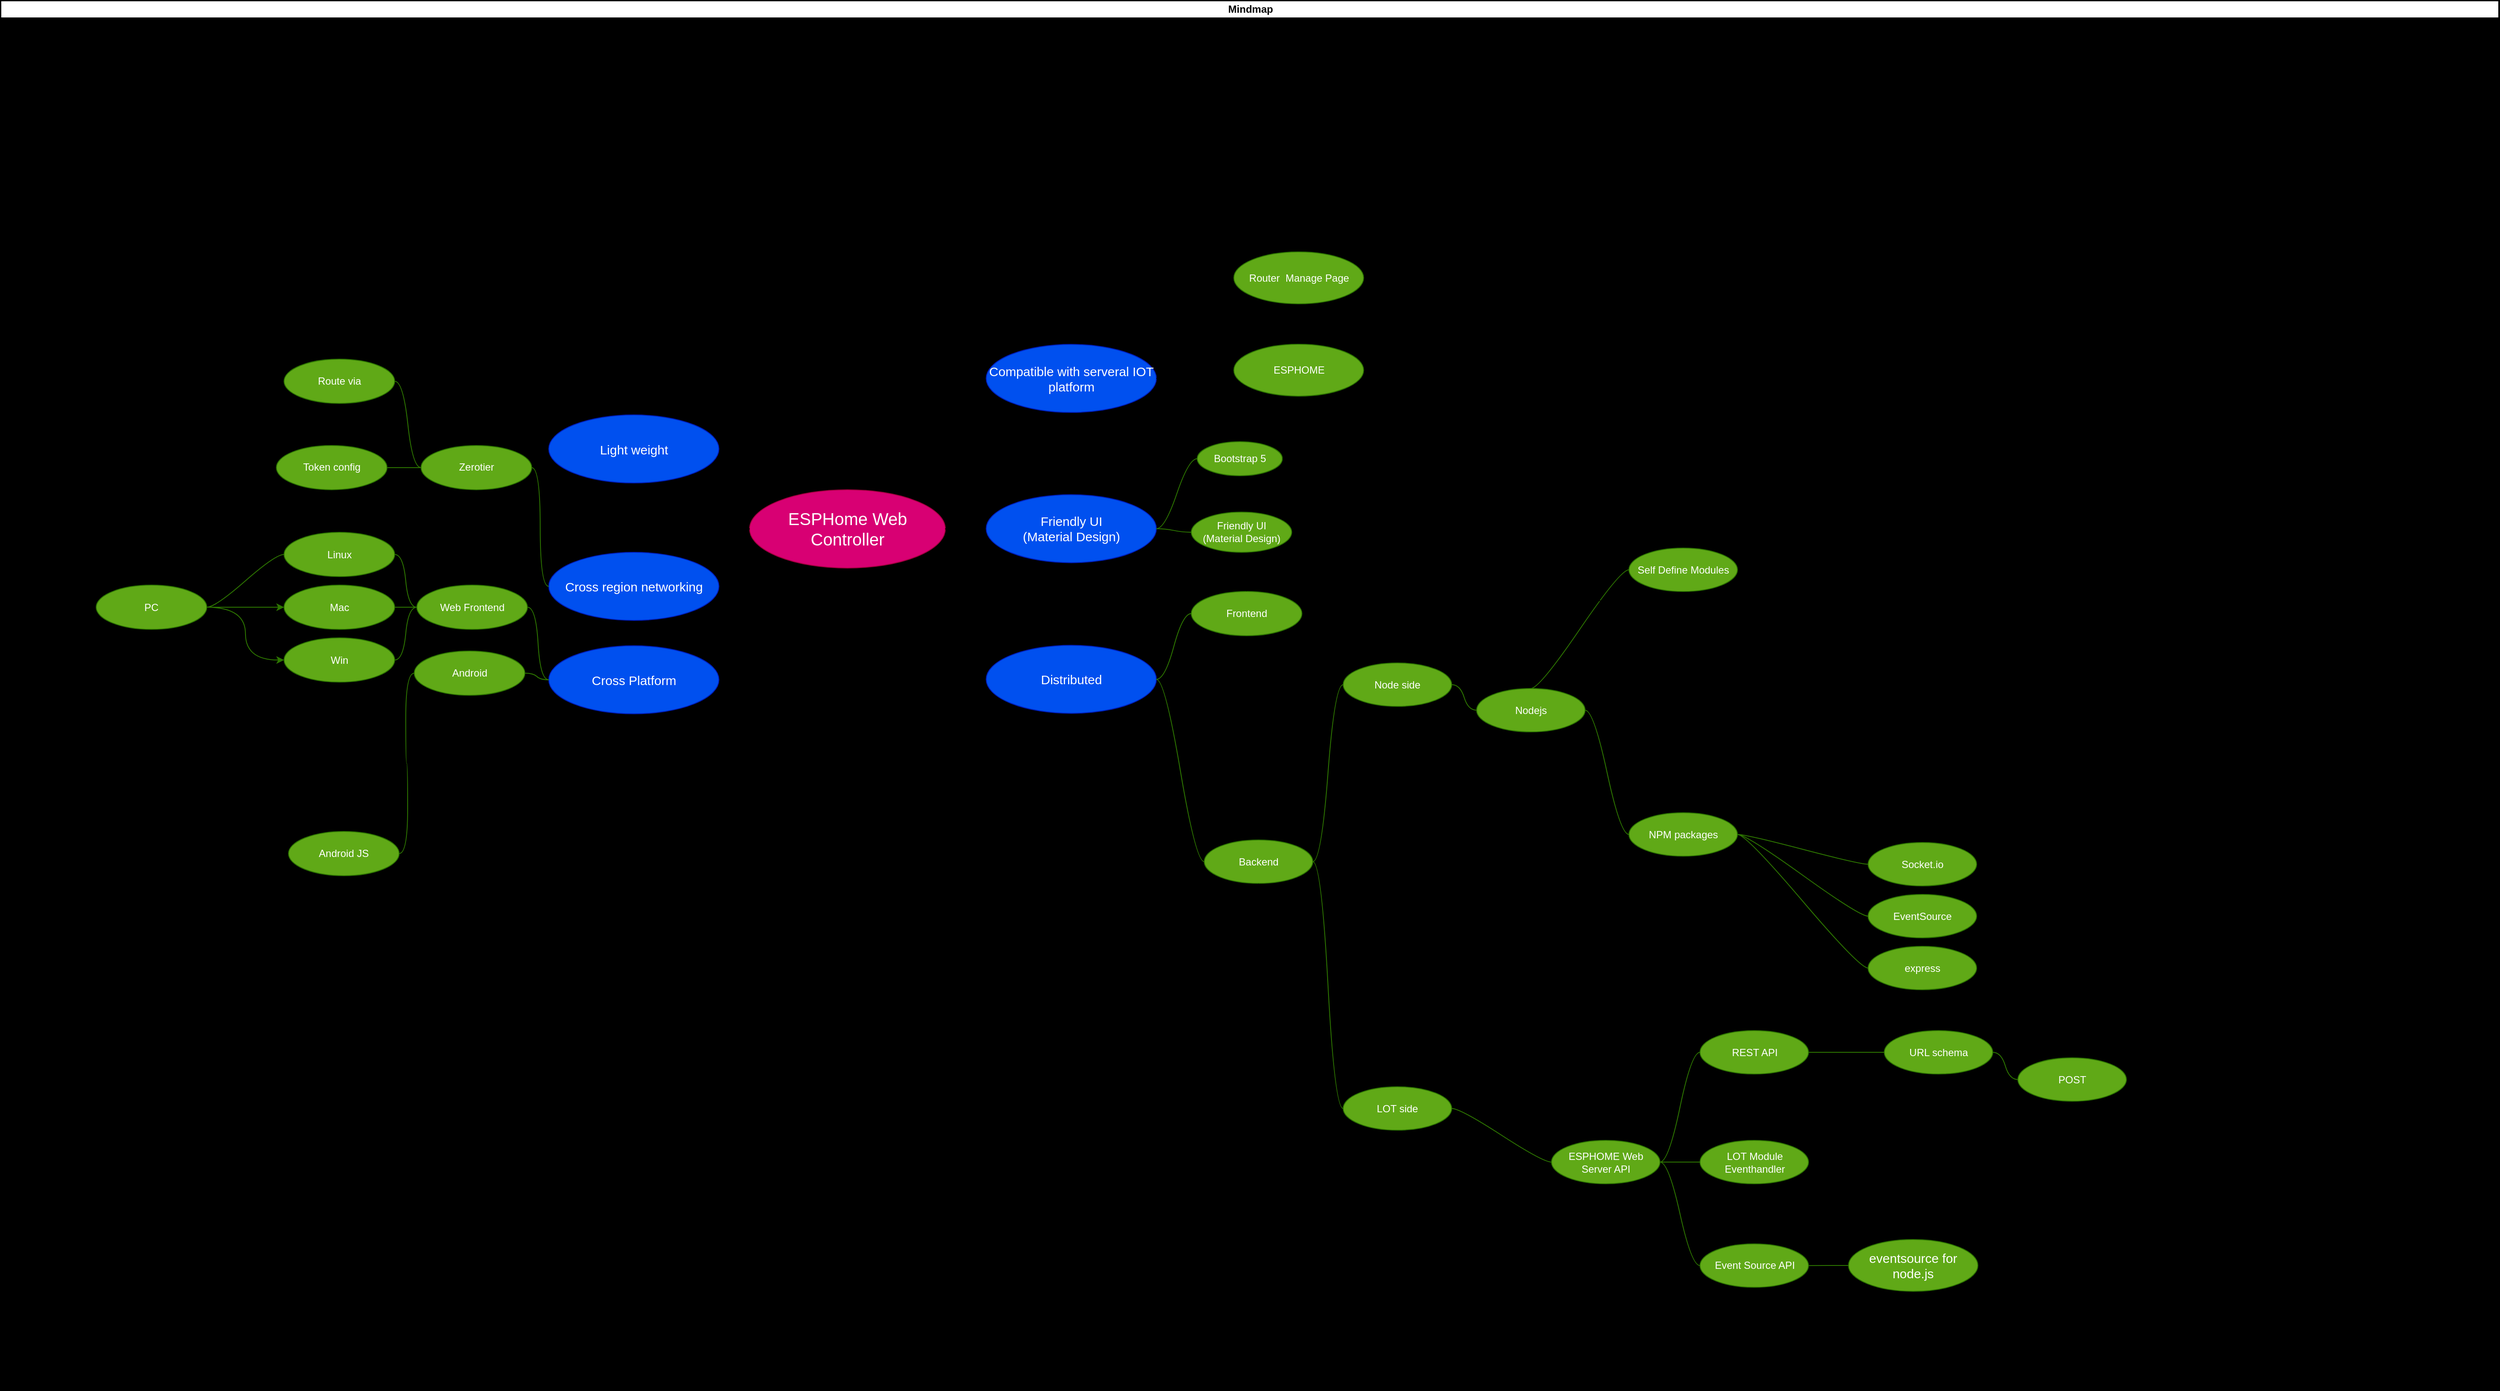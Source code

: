 <mxfile>
    <diagram id="C5RBs43oDa-KdzZeNtuy" name="Page-1">
        <mxGraphModel dx="5242" dy="3881" grid="0" gridSize="10" guides="1" tooltips="1" connect="1" arrows="1" fold="1" page="1" pageScale="1" pageWidth="3300" pageHeight="2339" background="#000000" math="1" shadow="0">
            <root>
                <mxCell id="WIyWlLk6GJQsqaUBKTNV-0"/>
                <mxCell id="WIyWlLk6GJQsqaUBKTNV-1" parent="WIyWlLk6GJQsqaUBKTNV-0"/>
                <mxCell id="132" value="Mindmap" style="swimlane;startSize=20;horizontal=1;containerType=tree;shadow=0;labelBackgroundColor=#;html=1;swimlaneFillColor=none;" parent="WIyWlLk6GJQsqaUBKTNV-1" vertex="1">
                    <mxGeometry x="-3064" y="-1894" width="2935" height="1632" as="geometry"/>
                </mxCell>
                <mxCell id="137" value="&lt;font style=&quot;font-size: 20px&quot;&gt;ESPHome Web Controller&lt;/font&gt;" style="ellipse;whiteSpace=wrap;html=1;align=center;treeFolding=1;treeMoving=1;newEdgeStyle={&quot;edgeStyle&quot;:&quot;entityRelationEdgeStyle&quot;,&quot;startArrow&quot;:&quot;none&quot;,&quot;endArrow&quot;:&quot;none&quot;,&quot;segment&quot;:10,&quot;curved&quot;:1};shadow=0;labelBackgroundColor=#;fillColor=#d80073;fontColor=#ffffff;strokeColor=#A50040;gradientColor=none;sketch=0;perimeterSpacing=0;aspect=fixed;fontSize=11;" parent="132" vertex="1">
                    <mxGeometry x="879.75" y="574.45" width="230" height="92" as="geometry"/>
                </mxCell>
                <mxCell id="142" value="" style="edgeStyle=entityRelationEdgeStyle;html=1;startArrow=none;endArrow=none;segment=10;curved=1;" parent="132" source="137" target="143" edge="1">
                    <mxGeometry relative="1" as="geometry"/>
                </mxCell>
                <mxCell id="143" value="Light weight" style="ellipse;whiteSpace=wrap;html=1;align=center;treeFolding=1;treeMoving=1;newEdgeStyle={&quot;edgeStyle&quot;:&quot;entityRelationEdgeStyle&quot;,&quot;startArrow&quot;:&quot;none&quot;,&quot;endArrow&quot;:&quot;none&quot;,&quot;segment&quot;:10,&quot;curved&quot;:1};shadow=0;labelBackgroundColor=#;fillColor=#0050ef;fontColor=#ffffff;strokeColor=#001DBC;flipH=1;flipV=1;aspect=fixed;fontSize=15;" parent="132" vertex="1">
                    <mxGeometry x="643.75" y="486.55" width="200" height="80" as="geometry"/>
                </mxCell>
                <mxCell id="144" value="" style="edgeStyle=entityRelationEdgeStyle;html=1;startArrow=none;endArrow=none;segment=10;curved=1;" parent="132" source="137" target="145" edge="1">
                    <mxGeometry relative="1" as="geometry"/>
                </mxCell>
                <mxCell id="145" value="Distributed" style="ellipse;whiteSpace=wrap;html=1;align=center;treeFolding=1;treeMoving=1;newEdgeStyle={&quot;edgeStyle&quot;:&quot;entityRelationEdgeStyle&quot;,&quot;startArrow&quot;:&quot;none&quot;,&quot;endArrow&quot;:&quot;none&quot;,&quot;segment&quot;:10,&quot;curved&quot;:1};shadow=0;labelBackgroundColor=#;fillColor=#0050ef;fontColor=#ffffff;strokeColor=#001DBC;flipH=1;flipV=1;aspect=fixed;fontSize=15;" parent="132" vertex="1">
                    <mxGeometry x="1157.75" y="757.22" width="200" height="80" as="geometry"/>
                </mxCell>
                <mxCell id="146" value="" style="edgeStyle=entityRelationEdgeStyle;html=1;startArrow=none;endArrow=none;segment=10;curved=1;" parent="132" source="137" target="147" edge="1">
                    <mxGeometry relative="1" as="geometry"/>
                </mxCell>
                <mxCell id="147" value="Cross region networking" style="ellipse;whiteSpace=wrap;html=1;align=center;treeFolding=1;treeMoving=1;newEdgeStyle={&quot;edgeStyle&quot;:&quot;entityRelationEdgeStyle&quot;,&quot;startArrow&quot;:&quot;none&quot;,&quot;endArrow&quot;:&quot;none&quot;,&quot;segment&quot;:10,&quot;curved&quot;:1};shadow=0;labelBackgroundColor=#;fillColor=#0050ef;fontColor=#ffffff;strokeColor=#001DBC;flipH=1;flipV=1;aspect=fixed;fontSize=15;" parent="132" vertex="1">
                    <mxGeometry x="643.75" y="648" width="200" height="80" as="geometry"/>
                </mxCell>
                <mxCell id="148" value="" style="edgeStyle=entityRelationEdgeStyle;html=1;startArrow=none;endArrow=none;segment=10;curved=1;" parent="132" source="137" target="149" edge="1">
                    <mxGeometry relative="1" as="geometry"/>
                </mxCell>
                <mxCell id="149" value="Compatible with serveral IOT platform" style="ellipse;whiteSpace=wrap;html=1;align=center;treeFolding=1;treeMoving=1;newEdgeStyle={&quot;edgeStyle&quot;:&quot;entityRelationEdgeStyle&quot;,&quot;startArrow&quot;:&quot;none&quot;,&quot;endArrow&quot;:&quot;none&quot;,&quot;segment&quot;:10,&quot;curved&quot;:1};shadow=0;labelBackgroundColor=#;flipV=1;flipH=1;aspect=fixed;fillColor=#0050ef;strokeColor=#001DBC;fontColor=#ffffff;fontSize=15;" parent="132" vertex="1">
                    <mxGeometry x="1157.75" y="403.67" width="200" height="80" as="geometry"/>
                </mxCell>
                <mxCell id="150" value="" style="edgeStyle=entityRelationEdgeStyle;html=1;startArrow=none;endArrow=none;segment=10;curved=1;" parent="132" source="137" target="151" edge="1">
                    <mxGeometry relative="1" as="geometry"/>
                </mxCell>
                <mxCell id="151" value="Friendly UI&lt;br style=&quot;font-size: 15px;&quot;&gt;(Material Design)" style="ellipse;whiteSpace=wrap;html=1;align=center;treeFolding=1;treeMoving=1;newEdgeStyle={&quot;edgeStyle&quot;:&quot;entityRelationEdgeStyle&quot;,&quot;startArrow&quot;:&quot;none&quot;,&quot;endArrow&quot;:&quot;none&quot;,&quot;segment&quot;:10,&quot;curved&quot;:1};shadow=0;labelBackgroundColor=#;flipV=1;flipH=1;aspect=fixed;fillColor=#0050ef;strokeColor=#001DBC;fontColor=#ffffff;fontSize=15;" parent="132" vertex="1">
                    <mxGeometry x="1157.75" y="580.22" width="200" height="80" as="geometry"/>
                </mxCell>
                <mxCell id="171" value="" style="edgeStyle=entityRelationEdgeStyle;html=1;startArrow=none;endArrow=none;segment=10;curved=1;fontSize=11;fillColor=#60a917;strokeColor=#2D7600;fontColor=default;shadow=0;labelBackgroundColor=default;" parent="132" source="151" target="172" edge="1">
                    <mxGeometry relative="1" as="geometry">
                        <mxPoint x="302.75" y="-342.95" as="sourcePoint"/>
                    </mxGeometry>
                </mxCell>
                <mxCell id="172" value="Bootstrap 5" style="ellipse;whiteSpace=wrap;html=1;align=center;treeFolding=1;treeMoving=1;newEdgeStyle={&quot;edgeStyle&quot;:&quot;entityRelationEdgeStyle&quot;,&quot;startArrow&quot;:&quot;none&quot;,&quot;endArrow&quot;:&quot;none&quot;,&quot;segment&quot;:10,&quot;curved&quot;:1};shadow=0;labelBackgroundColor=#;flipV=0;flipH=1;aspect=fixed;fillColor=#60a917;strokeColor=#2D7600;fontColor=#ffffff;" parent="132" vertex="1">
                    <mxGeometry x="1405.75" y="518" width="100" height="40" as="geometry"/>
                </mxCell>
                <mxCell id="173" value="" style="edgeStyle=entityRelationEdgeStyle;html=1;startArrow=none;endArrow=none;segment=10;curved=1;fillColor=#60a917;strokeColor=#2D7600;" parent="132" source="151" target="174" edge="1">
                    <mxGeometry relative="1" as="geometry">
                        <mxPoint x="302.75" y="-342.95" as="sourcePoint"/>
                    </mxGeometry>
                </mxCell>
                <mxCell id="174" value="Friendly UI&lt;br&gt;(Material Design)" style="ellipse;whiteSpace=wrap;html=1;align=center;treeFolding=1;treeMoving=1;newEdgeStyle={&quot;edgeStyle&quot;:&quot;entityRelationEdgeStyle&quot;,&quot;startArrow&quot;:&quot;none&quot;,&quot;endArrow&quot;:&quot;none&quot;,&quot;segment&quot;:10,&quot;curved&quot;:1};shadow=0;labelBackgroundColor=#;flipV=0;flipH=1;aspect=fixed;fillColor=#60a917;strokeColor=#2D7600;fontColor=#ffffff;" parent="132" vertex="1">
                    <mxGeometry x="1398.75" y="600.8" width="118" height="47.2" as="geometry"/>
                </mxCell>
                <mxCell id="209" value="" style="edgeStyle=entityRelationEdgeStyle;html=1;startArrow=none;endArrow=none;segment=10;curved=1;" parent="132" source="137" target="210" edge="1">
                    <mxGeometry relative="1" as="geometry">
                        <mxPoint x="-500.25" y="-403.95" as="sourcePoint"/>
                    </mxGeometry>
                </mxCell>
                <mxCell id="210" value="Cross Platform" style="ellipse;whiteSpace=wrap;html=1;align=center;treeFolding=1;treeMoving=1;newEdgeStyle={&quot;edgeStyle&quot;:&quot;entityRelationEdgeStyle&quot;,&quot;startArrow&quot;:&quot;none&quot;,&quot;endArrow&quot;:&quot;none&quot;,&quot;segment&quot;:10,&quot;curved&quot;:1};shadow=0;labelBackgroundColor=#;fillColor=#0050ef;fontColor=#ffffff;strokeColor=#001DBC;flipH=1;flipV=1;aspect=fixed;fontSize=15;" parent="132" vertex="1">
                    <mxGeometry x="643.75" y="757.8" width="200" height="80" as="geometry"/>
                </mxCell>
                <mxCell id="219" value="" style="edgeStyle=entityRelationEdgeStyle;html=1;startArrow=none;endArrow=none;segment=10;curved=1;fillColor=#60a917;strokeColor=#2D7600;" parent="132" source="210" target="220" edge="1">
                    <mxGeometry relative="1" as="geometry">
                        <mxPoint x="-500.25" y="-403.95" as="sourcePoint"/>
                    </mxGeometry>
                </mxCell>
                <mxCell id="220" value="Android" style="ellipse;whiteSpace=wrap;html=1;align=center;treeFolding=1;treeMoving=1;newEdgeStyle={&quot;edgeStyle&quot;:&quot;entityRelationEdgeStyle&quot;,&quot;startArrow&quot;:&quot;none&quot;,&quot;endArrow&quot;:&quot;none&quot;,&quot;segment&quot;:10,&quot;curved&quot;:1};shadow=0;labelBackgroundColor=#;fillColor=#60a917;fontColor=#ffffff;strokeColor=#2D7600;flipH=1;flipV=1;aspect=fixed;" parent="132" vertex="1">
                    <mxGeometry x="485.75" y="764" width="130" height="52" as="geometry"/>
                </mxCell>
                <mxCell id="221" value="" style="edgeStyle=entityRelationEdgeStyle;html=1;startArrow=none;endArrow=none;segment=10;curved=1;fillColor=#60a917;strokeColor=#2D7600;" parent="132" source="210" target="222" edge="1">
                    <mxGeometry relative="1" as="geometry">
                        <mxPoint x="-707.25" y="-239.45" as="sourcePoint"/>
                    </mxGeometry>
                </mxCell>
                <mxCell id="222" value="Web Frontend" style="ellipse;whiteSpace=wrap;html=1;align=center;treeFolding=1;treeMoving=1;newEdgeStyle={&quot;edgeStyle&quot;:&quot;entityRelationEdgeStyle&quot;,&quot;startArrow&quot;:&quot;none&quot;,&quot;endArrow&quot;:&quot;none&quot;,&quot;segment&quot;:10,&quot;curved&quot;:1};shadow=0;labelBackgroundColor=#;fillColor=#60a917;fontColor=#ffffff;strokeColor=#2D7600;flipH=1;flipV=1;aspect=fixed;" parent="132" vertex="1">
                    <mxGeometry x="488.75" y="686.55" width="130" height="52" as="geometry"/>
                </mxCell>
                <mxCell id="225" value="" style="edgeStyle=entityRelationEdgeStyle;html=1;startArrow=none;endArrow=none;segment=10;curved=1;fillColor=#60a917;strokeColor=#2D7600;" parent="132" source="222" target="226" edge="1">
                    <mxGeometry relative="1" as="geometry">
                        <mxPoint x="-707.25" y="-239.45" as="sourcePoint"/>
                    </mxGeometry>
                </mxCell>
                <mxCell id="226" value="Linux" style="ellipse;whiteSpace=wrap;html=1;align=center;treeFolding=1;treeMoving=1;newEdgeStyle={&quot;edgeStyle&quot;:&quot;entityRelationEdgeStyle&quot;,&quot;startArrow&quot;:&quot;none&quot;,&quot;endArrow&quot;:&quot;none&quot;,&quot;segment&quot;:10,&quot;curved&quot;:1};shadow=0;labelBackgroundColor=#;fillColor=#60a917;fontColor=#ffffff;strokeColor=#2D7600;flipH=1;flipV=1;aspect=fixed;" parent="132" vertex="1">
                    <mxGeometry x="332.75" y="624.55" width="130" height="52" as="geometry"/>
                </mxCell>
                <mxCell id="227" value="" style="edgeStyle=entityRelationEdgeStyle;html=1;startArrow=none;endArrow=none;segment=10;curved=1;fillColor=#60a917;strokeColor=#2D7600;" parent="132" source="222" target="228" edge="1">
                    <mxGeometry relative="1" as="geometry">
                        <mxPoint x="-707.25" y="-239.45" as="sourcePoint"/>
                    </mxGeometry>
                </mxCell>
                <mxCell id="228" value="Mac" style="ellipse;whiteSpace=wrap;html=1;align=center;treeFolding=1;treeMoving=1;newEdgeStyle={&quot;edgeStyle&quot;:&quot;entityRelationEdgeStyle&quot;,&quot;startArrow&quot;:&quot;none&quot;,&quot;endArrow&quot;:&quot;none&quot;,&quot;segment&quot;:10,&quot;curved&quot;:1};shadow=0;labelBackgroundColor=#;fillColor=#60a917;fontColor=#ffffff;strokeColor=#2D7600;flipH=1;flipV=1;aspect=fixed;" parent="132" vertex="1">
                    <mxGeometry x="332.75" y="686.55" width="130" height="52" as="geometry"/>
                </mxCell>
                <mxCell id="229" value="" style="edgeStyle=entityRelationEdgeStyle;html=1;startArrow=none;endArrow=none;segment=10;curved=1;fillColor=#60a917;strokeColor=#2D7600;" parent="132" source="222" target="230" edge="1">
                    <mxGeometry relative="1" as="geometry">
                        <mxPoint x="-707.25" y="-239.45" as="sourcePoint"/>
                    </mxGeometry>
                </mxCell>
                <mxCell id="230" value="Win" style="ellipse;whiteSpace=wrap;html=1;align=center;treeFolding=1;treeMoving=1;newEdgeStyle={&quot;edgeStyle&quot;:&quot;entityRelationEdgeStyle&quot;,&quot;startArrow&quot;:&quot;none&quot;,&quot;endArrow&quot;:&quot;none&quot;,&quot;segment&quot;:10,&quot;curved&quot;:1};shadow=0;labelBackgroundColor=#;fillColor=#60a917;fontColor=#ffffff;strokeColor=#2D7600;flipH=1;flipV=1;aspect=fixed;" parent="132" vertex="1">
                    <mxGeometry x="332.75" y="748.55" width="130" height="52" as="geometry"/>
                </mxCell>
                <mxCell id="247" value="" style="edgeStyle=entityRelationEdgeStyle;html=1;startArrow=none;endArrow=none;segment=10;curved=1;fillColor=#60a917;strokeColor=#2D7600;" parent="132" source="147" target="248" edge="1">
                    <mxGeometry relative="1" as="geometry">
                        <mxPoint x="-500.25" y="-403.95" as="sourcePoint"/>
                    </mxGeometry>
                </mxCell>
                <mxCell id="248" value="Zerotier" style="ellipse;whiteSpace=wrap;html=1;align=center;treeFolding=1;treeMoving=1;newEdgeStyle={&quot;edgeStyle&quot;:&quot;entityRelationEdgeStyle&quot;,&quot;startArrow&quot;:&quot;none&quot;,&quot;endArrow&quot;:&quot;none&quot;,&quot;segment&quot;:10,&quot;curved&quot;:1};shadow=0;labelBackgroundColor=#;fillColor=#60a917;fontColor=#ffffff;strokeColor=#2D7600;flipH=1;flipV=1;aspect=fixed;" parent="132" vertex="1">
                    <mxGeometry x="493.75" y="522.45" width="130" height="52" as="geometry"/>
                </mxCell>
                <mxCell id="251" value="" style="edgeStyle=entityRelationEdgeStyle;html=1;startArrow=none;endArrow=none;segment=10;curved=1;fillColor=#60a917;strokeColor=#2D7600;" parent="132" source="248" target="252" edge="1">
                    <mxGeometry relative="1" as="geometry">
                        <mxPoint x="-707.25" y="-328.0" as="sourcePoint"/>
                    </mxGeometry>
                </mxCell>
                <mxCell id="252" value="Token config" style="ellipse;whiteSpace=wrap;html=1;align=center;treeFolding=1;treeMoving=1;newEdgeStyle={&quot;edgeStyle&quot;:&quot;entityRelationEdgeStyle&quot;,&quot;startArrow&quot;:&quot;none&quot;,&quot;endArrow&quot;:&quot;none&quot;,&quot;segment&quot;:10,&quot;curved&quot;:1};shadow=0;labelBackgroundColor=#;fillColor=#60a917;fontColor=#ffffff;strokeColor=#2D7600;flipH=1;flipV=1;aspect=fixed;" parent="132" vertex="1">
                    <mxGeometry x="323.75" y="522.45" width="130" height="52" as="geometry"/>
                </mxCell>
                <mxCell id="255" value="" style="edgeStyle=entityRelationEdgeStyle;html=1;startArrow=none;endArrow=none;segment=10;curved=1;" parent="132" source="149" target="256" edge="1">
                    <mxGeometry relative="1" as="geometry">
                        <mxPoint x="-322.25" y="-403.95" as="sourcePoint"/>
                    </mxGeometry>
                </mxCell>
                <mxCell id="256" value="ESPHOME" style="ellipse;whiteSpace=wrap;html=1;align=center;treeFolding=1;treeMoving=1;newEdgeStyle={&quot;edgeStyle&quot;:&quot;entityRelationEdgeStyle&quot;,&quot;startArrow&quot;:&quot;none&quot;,&quot;endArrow&quot;:&quot;none&quot;,&quot;segment&quot;:10,&quot;curved&quot;:1};shadow=0;labelBackgroundColor=#;flipV=1;flipH=1;aspect=fixed;fillColor=#60a917;strokeColor=#2D7600;fontColor=#ffffff;" parent="132" vertex="1">
                    <mxGeometry x="1448.75" y="403.45" width="152.5" height="61" as="geometry"/>
                </mxCell>
                <mxCell id="257" value="" style="edgeStyle=entityRelationEdgeStyle;html=1;startArrow=none;endArrow=none;segment=10;curved=1;" parent="132" source="149" target="258" edge="1">
                    <mxGeometry relative="1" as="geometry">
                        <mxPoint x="-322.25" y="-403.95" as="sourcePoint"/>
                    </mxGeometry>
                </mxCell>
                <mxCell id="258" value="Router&amp;nbsp; Manage Page" style="ellipse;whiteSpace=wrap;html=1;align=center;treeFolding=1;treeMoving=1;newEdgeStyle={&quot;edgeStyle&quot;:&quot;entityRelationEdgeStyle&quot;,&quot;startArrow&quot;:&quot;none&quot;,&quot;endArrow&quot;:&quot;none&quot;,&quot;segment&quot;:10,&quot;curved&quot;:1};shadow=0;labelBackgroundColor=#;flipV=1;flipH=1;aspect=fixed;fillColor=#60a917;strokeColor=#2D7600;fontColor=#ffffff;" parent="132" vertex="1">
                    <mxGeometry x="1448.75" y="295.0" width="152.5" height="61" as="geometry"/>
                </mxCell>
                <mxCell id="259" value="" style="edgeStyle=entityRelationEdgeStyle;html=1;startArrow=none;endArrow=none;segment=10;curved=1;fontSize=12;fillColor=#60a917;strokeColor=#2D7600;fontColor=#ffffff;shadow=0;labelBackgroundColor=#;" parent="132" source="145" target="260" edge="1">
                    <mxGeometry relative="1" as="geometry">
                        <mxPoint x="1439.75" y="777.67" as="sourcePoint"/>
                    </mxGeometry>
                </mxCell>
                <mxCell id="302" style="edgeStyle=orthogonalEdgeStyle;curved=1;html=1;exitX=1;exitY=0.5;exitDx=0;exitDy=0;entryX=1;entryY=0.5;entryDx=0;entryDy=0;fontSize=20;" parent="132" source="260" target="172" edge="1">
                    <mxGeometry relative="1" as="geometry"/>
                </mxCell>
                <mxCell id="260" value="Frontend" style="ellipse;whiteSpace=wrap;html=1;align=center;treeFolding=1;treeMoving=1;newEdgeStyle={&quot;edgeStyle&quot;:&quot;entityRelationEdgeStyle&quot;,&quot;startArrow&quot;:&quot;none&quot;,&quot;endArrow&quot;:&quot;none&quot;,&quot;segment&quot;:10,&quot;curved&quot;:1};shadow=0;labelBackgroundColor=#;fillColor=#60a917;fontColor=#ffffff;strokeColor=#2D7600;flipH=1;flipV=1;aspect=fixed;" parent="132" vertex="1">
                    <mxGeometry x="1398.75" y="694" width="130" height="52" as="geometry"/>
                </mxCell>
                <mxCell id="261" value="" style="edgeStyle=entityRelationEdgeStyle;html=1;startArrow=none;endArrow=none;segment=10;curved=1;fontSize=12;fillColor=#60a917;strokeColor=#2D7600;fontColor=#ffffff;shadow=0;labelBackgroundColor=#;" parent="132" source="145" target="262" edge="1">
                    <mxGeometry relative="1" as="geometry">
                        <mxPoint x="1439.75" y="777.67" as="sourcePoint"/>
                    </mxGeometry>
                </mxCell>
                <mxCell id="262" value="Backend" style="ellipse;whiteSpace=wrap;html=1;align=center;treeFolding=1;treeMoving=1;newEdgeStyle={&quot;edgeStyle&quot;:&quot;entityRelationEdgeStyle&quot;,&quot;startArrow&quot;:&quot;none&quot;,&quot;endArrow&quot;:&quot;none&quot;,&quot;segment&quot;:10,&quot;curved&quot;:1};shadow=0;labelBackgroundColor=#;fillColor=#60a917;fontColor=#ffffff;strokeColor=#2D7600;flipH=1;flipV=1;aspect=fixed;" parent="132" vertex="1">
                    <mxGeometry x="1414" y="986" width="127.5" height="51" as="geometry"/>
                </mxCell>
                <mxCell id="263" value="" style="edgeStyle=entityRelationEdgeStyle;html=1;startArrow=none;endArrow=none;segment=10;curved=1;fontSize=12;fillColor=#60a917;strokeColor=#2D7600;fontColor=#ffffff;shadow=0;labelBackgroundColor=#;exitX=1;exitY=0.5;exitDx=0;exitDy=0;" parent="132" source="306" target="264" edge="1">
                    <mxGeometry relative="1" as="geometry">
                        <mxPoint x="-114.25" y="-241.9" as="sourcePoint"/>
                    </mxGeometry>
                </mxCell>
                <mxCell id="264" value="Nodejs" style="ellipse;whiteSpace=wrap;html=1;align=center;treeFolding=1;treeMoving=1;newEdgeStyle={&quot;edgeStyle&quot;:&quot;entityRelationEdgeStyle&quot;,&quot;startArrow&quot;:&quot;none&quot;,&quot;endArrow&quot;:&quot;none&quot;,&quot;segment&quot;:10,&quot;curved&quot;:1};shadow=0;labelBackgroundColor=#;fillColor=#60a917;fontColor=#ffffff;strokeColor=#2D7600;flipH=1;flipV=1;aspect=fixed;" parent="132" vertex="1">
                    <mxGeometry x="1734" y="808.0" width="127.5" height="51" as="geometry"/>
                </mxCell>
                <mxCell id="277" value="" style="edgeStyle=entityRelationEdgeStyle;html=1;startArrow=none;endArrow=none;segment=10;curved=1;fontSize=12;fillColor=#60a917;strokeColor=#2D7600;fontColor=#ffffff;shadow=0;labelBackgroundColor=#;entryX=0;entryY=0.5;entryDx=0;entryDy=0;" parent="132" source="264" target="278" edge="1">
                    <mxGeometry relative="1" as="geometry">
                        <mxPoint x="53.25" y="-180.4" as="sourcePoint"/>
                    </mxGeometry>
                </mxCell>
                <mxCell id="278" value="NPM packages" style="ellipse;whiteSpace=wrap;html=1;align=center;treeFolding=1;treeMoving=1;newEdgeStyle={&quot;edgeStyle&quot;:&quot;entityRelationEdgeStyle&quot;,&quot;startArrow&quot;:&quot;none&quot;,&quot;endArrow&quot;:&quot;none&quot;,&quot;segment&quot;:10,&quot;curved&quot;:1};shadow=0;labelBackgroundColor=#;fillColor=#60a917;fontColor=#ffffff;strokeColor=#2D7600;flipH=1;flipV=1;aspect=fixed;" parent="132" vertex="1">
                    <mxGeometry x="1913" y="954" width="127.5" height="51" as="geometry"/>
                </mxCell>
                <mxCell id="279" value="" style="edgeStyle=entityRelationEdgeStyle;html=1;startArrow=none;endArrow=none;segment=10;curved=1;fontSize=12;fillColor=#60a917;strokeColor=#2D7600;fontColor=#ffffff;shadow=0;labelBackgroundColor=#;entryX=0;entryY=0.5;entryDx=0;entryDy=0;exitX=0.5;exitY=0;exitDx=0;exitDy=0;" parent="132" source="264" target="280" edge="1">
                    <mxGeometry relative="1" as="geometry">
                        <mxPoint x="53.25" y="-180.4" as="sourcePoint"/>
                    </mxGeometry>
                </mxCell>
                <mxCell id="280" value="Self Define Modules" style="ellipse;whiteSpace=wrap;html=1;align=center;treeFolding=1;treeMoving=1;newEdgeStyle={&quot;edgeStyle&quot;:&quot;entityRelationEdgeStyle&quot;,&quot;startArrow&quot;:&quot;none&quot;,&quot;endArrow&quot;:&quot;none&quot;,&quot;segment&quot;:10,&quot;curved&quot;:1};shadow=0;labelBackgroundColor=#;fillColor=#60a917;fontColor=#ffffff;strokeColor=#2D7600;flipH=1;flipV=1;aspect=fixed;" parent="132" vertex="1">
                    <mxGeometry x="1913" y="643" width="127.5" height="51" as="geometry"/>
                </mxCell>
                <mxCell id="283" value="" style="edgeStyle=entityRelationEdgeStyle;html=1;startArrow=none;endArrow=none;segment=10;curved=1;fontSize=12;fillColor=#60a917;strokeColor=#2D7600;fontColor=#ffffff;shadow=0;labelBackgroundColor=#;exitX=1;exitY=0.5;exitDx=0;exitDy=0;" parent="132" source="308" target="284" edge="1">
                    <mxGeometry relative="1" as="geometry">
                        <mxPoint x="352.75" y="-176.5" as="sourcePoint"/>
                    </mxGeometry>
                </mxCell>
                <mxCell id="284" value="ESPHOME Web Server API" style="ellipse;whiteSpace=wrap;html=1;align=center;treeFolding=1;treeMoving=1;newEdgeStyle={&quot;edgeStyle&quot;:&quot;entityRelationEdgeStyle&quot;,&quot;startArrow&quot;:&quot;none&quot;,&quot;endArrow&quot;:&quot;none&quot;,&quot;segment&quot;:10,&quot;curved&quot;:1};shadow=0;labelBackgroundColor=#;fillColor=#60a917;fontColor=#ffffff;strokeColor=#2D7600;flipH=1;flipV=1;aspect=fixed;" parent="132" vertex="1">
                    <mxGeometry x="1822" y="1339" width="127.5" height="51" as="geometry"/>
                </mxCell>
                <mxCell id="281" value="" style="edgeStyle=entityRelationEdgeStyle;html=1;startArrow=none;endArrow=none;segment=10;curved=1;fontSize=12;fillColor=#60a917;strokeColor=#2D7600;fontColor=#ffffff;shadow=0;labelBackgroundColor=#;" parent="132" source="284" target="282" edge="1">
                    <mxGeometry relative="1" as="geometry">
                        <mxPoint x="357" y="511.15" as="sourcePoint"/>
                    </mxGeometry>
                </mxCell>
                <mxCell id="282" value="LOT Module Eventhandler" style="ellipse;whiteSpace=wrap;html=1;align=center;treeFolding=1;treeMoving=1;newEdgeStyle={&quot;edgeStyle&quot;:&quot;entityRelationEdgeStyle&quot;,&quot;startArrow&quot;:&quot;none&quot;,&quot;endArrow&quot;:&quot;none&quot;,&quot;segment&quot;:10,&quot;curved&quot;:1};shadow=0;labelBackgroundColor=#;fillColor=#60a917;fontColor=#ffffff;strokeColor=#2D7600;flipH=1;flipV=1;aspect=fixed;" parent="132" vertex="1">
                    <mxGeometry x="1996.5" y="1339" width="127.5" height="51" as="geometry"/>
                </mxCell>
                <mxCell id="287" value="" style="edgeStyle=entityRelationEdgeStyle;html=1;startArrow=none;endArrow=none;segment=10;curved=1;fontSize=12;fillColor=#60a917;strokeColor=#2D7600;fontColor=#ffffff;shadow=0;labelBackgroundColor=#;" parent="132" source="284" target="288" edge="1">
                    <mxGeometry relative="1" as="geometry">
                        <mxPoint x="518.5" y="392.7" as="sourcePoint"/>
                    </mxGeometry>
                </mxCell>
                <mxCell id="288" value="Event Source API" style="ellipse;whiteSpace=wrap;html=1;align=center;treeFolding=1;treeMoving=1;newEdgeStyle={&quot;edgeStyle&quot;:&quot;entityRelationEdgeStyle&quot;,&quot;startArrow&quot;:&quot;none&quot;,&quot;endArrow&quot;:&quot;none&quot;,&quot;segment&quot;:10,&quot;curved&quot;:1};shadow=0;labelBackgroundColor=#;fillColor=#60a917;fontColor=#ffffff;strokeColor=#2D7600;flipH=1;flipV=1;aspect=fixed;" parent="132" vertex="1">
                    <mxGeometry x="1996.5" y="1460.65" width="127.5" height="51" as="geometry"/>
                </mxCell>
                <mxCell id="297" value="" style="edgeStyle=entityRelationEdgeStyle;html=1;startArrow=none;endArrow=none;segment=10;curved=1;fontSize=12;fillColor=#60a917;strokeColor=#2D7600;fontColor=#ffffff;shadow=0;labelBackgroundColor=#;" parent="132" source="288" target="298" edge="1">
                    <mxGeometry relative="1" as="geometry">
                        <mxPoint x="689.5" y="315.15" as="sourcePoint"/>
                    </mxGeometry>
                </mxCell>
                <UserObject label="&lt;font style=&quot;font-size: 15px&quot;&gt;eventsource for node.js&lt;/font&gt;" link="https://github.com/EventSource/eventsource" id="298">
                    <mxCell style="ellipse;whiteSpace=wrap;html=1;align=center;treeFolding=1;treeMoving=1;newEdgeStyle={&quot;edgeStyle&quot;:&quot;entityRelationEdgeStyle&quot;,&quot;startArrow&quot;:&quot;none&quot;,&quot;endArrow&quot;:&quot;none&quot;,&quot;segment&quot;:10,&quot;curved&quot;:1};shadow=0;labelBackgroundColor=#;fillColor=#60a917;fontColor=#ffffff;strokeColor=#2D7600;flipH=1;flipV=1;aspect=fixed;" parent="132" vertex="1">
                        <mxGeometry x="2171" y="1455.55" width="152" height="60.8" as="geometry"/>
                    </mxCell>
                </UserObject>
                <mxCell id="285" value="" style="edgeStyle=entityRelationEdgeStyle;html=1;startArrow=none;endArrow=none;segment=10;curved=1;fontSize=12;fillColor=#60a917;strokeColor=#2D7600;fontColor=#ffffff;shadow=0;labelBackgroundColor=#;" parent="132" source="284" target="286" edge="1">
                    <mxGeometry relative="1" as="geometry">
                        <mxPoint x="518.5" y="392.7" as="sourcePoint"/>
                    </mxGeometry>
                </mxCell>
                <mxCell id="286" value="REST API" style="ellipse;whiteSpace=wrap;html=1;align=center;treeFolding=1;treeMoving=1;newEdgeStyle={&quot;edgeStyle&quot;:&quot;entityRelationEdgeStyle&quot;,&quot;startArrow&quot;:&quot;none&quot;,&quot;endArrow&quot;:&quot;none&quot;,&quot;segment&quot;:10,&quot;curved&quot;:1};shadow=0;labelBackgroundColor=#;fillColor=#60a917;fontColor=#ffffff;strokeColor=#2D7600;flipH=1;flipV=1;aspect=fixed;" parent="132" vertex="1">
                    <mxGeometry x="1996.5" y="1210.0" width="127.5" height="51" as="geometry"/>
                </mxCell>
                <mxCell id="295" value="" style="edgeStyle=entityRelationEdgeStyle;html=1;startArrow=none;endArrow=none;segment=10;curved=1;fontSize=12;fillColor=#60a917;strokeColor=#2D7600;fontColor=#ffffff;shadow=0;labelBackgroundColor=#;" parent="132" source="286" target="296" edge="1">
                    <mxGeometry relative="1" as="geometry">
                        <mxPoint x="689.5" y="315.15" as="sourcePoint"/>
                    </mxGeometry>
                </mxCell>
                <mxCell id="296" value="URL schema" style="ellipse;whiteSpace=wrap;html=1;align=center;treeFolding=1;treeMoving=1;newEdgeStyle={&quot;edgeStyle&quot;:&quot;entityRelationEdgeStyle&quot;,&quot;startArrow&quot;:&quot;none&quot;,&quot;endArrow&quot;:&quot;none&quot;,&quot;segment&quot;:10,&quot;curved&quot;:1};shadow=0;labelBackgroundColor=#;fillColor=#60a917;fontColor=#ffffff;strokeColor=#2D7600;flipH=1;flipV=1;aspect=fixed;" parent="132" vertex="1">
                    <mxGeometry x="2213" y="1210.0" width="127.5" height="51" as="geometry"/>
                </mxCell>
                <mxCell id="293" value="" style="edgeStyle=entityRelationEdgeStyle;html=1;startArrow=none;endArrow=none;segment=10;curved=1;fontSize=12;fillColor=#60a917;strokeColor=#2D7600;fontColor=#ffffff;shadow=0;labelBackgroundColor=#;" parent="132" source="296" target="294" edge="1">
                    <mxGeometry relative="1" as="geometry">
                        <mxPoint x="853.5" y="207.15" as="sourcePoint"/>
                    </mxGeometry>
                </mxCell>
                <mxCell id="294" value="POST" style="ellipse;whiteSpace=wrap;html=1;align=center;treeFolding=1;treeMoving=1;newEdgeStyle={&quot;edgeStyle&quot;:&quot;entityRelationEdgeStyle&quot;,&quot;startArrow&quot;:&quot;none&quot;,&quot;endArrow&quot;:&quot;none&quot;,&quot;segment&quot;:10,&quot;curved&quot;:1};shadow=0;labelBackgroundColor=#;fillColor=#60a917;fontColor=#ffffff;strokeColor=#2D7600;flipH=1;flipV=1;aspect=fixed;" parent="132" vertex="1">
                    <mxGeometry x="2370" y="1242" width="127.5" height="51" as="geometry"/>
                </mxCell>
                <mxCell id="303" style="edgeStyle=orthogonalEdgeStyle;curved=1;html=1;entryX=0.5;entryY=1;entryDx=0;entryDy=0;fontSize=20;" parent="132" target="262" edge="1">
                    <mxGeometry relative="1" as="geometry">
                        <mxPoint x="2322" y="1015" as="sourcePoint"/>
                        <Array as="points">
                            <mxPoint x="2480" y="1015"/>
                            <mxPoint x="2480" y="1197"/>
                            <mxPoint x="1478" y="1197"/>
                        </Array>
                    </mxGeometry>
                </mxCell>
                <mxCell id="304" style="edgeStyle=orthogonalEdgeStyle;curved=1;html=1;fontSize=20;exitX=0.5;exitY=0;exitDx=0;exitDy=0;" parent="132" source="270" target="260" edge="1">
                    <mxGeometry relative="1" as="geometry">
                        <Array as="points">
                            <mxPoint x="2258" y="909"/>
                            <mxPoint x="1916" y="909"/>
                            <mxPoint x="1916" y="661"/>
                            <mxPoint x="1464" y="661"/>
                        </Array>
                    </mxGeometry>
                </mxCell>
                <mxCell id="270" value="Socket.io" style="ellipse;whiteSpace=wrap;html=1;align=center;treeFolding=1;treeMoving=1;newEdgeStyle={&quot;edgeStyle&quot;:&quot;entityRelationEdgeStyle&quot;,&quot;startArrow&quot;:&quot;none&quot;,&quot;endArrow&quot;:&quot;none&quot;,&quot;segment&quot;:10,&quot;curved&quot;:1};shadow=0;labelBackgroundColor=#;fillColor=#60a917;fontColor=#ffffff;strokeColor=#2D7600;flipH=1;flipV=1;aspect=fixed;" parent="132" vertex="1">
                    <mxGeometry x="2194" y="989" width="127.5" height="51" as="geometry"/>
                </mxCell>
                <mxCell id="268" value="EventSource" style="ellipse;whiteSpace=wrap;html=1;align=center;treeFolding=1;treeMoving=1;newEdgeStyle={&quot;edgeStyle&quot;:&quot;entityRelationEdgeStyle&quot;,&quot;startArrow&quot;:&quot;none&quot;,&quot;endArrow&quot;:&quot;none&quot;,&quot;segment&quot;:10,&quot;curved&quot;:1};shadow=0;labelBackgroundColor=#;fillColor=#60a917;fontColor=#ffffff;strokeColor=#2D7600;flipH=1;flipV=1;aspect=fixed;" parent="132" vertex="1">
                    <mxGeometry x="2194" y="1050" width="127.5" height="51" as="geometry"/>
                </mxCell>
                <mxCell id="276" value="express" style="ellipse;whiteSpace=wrap;html=1;align=center;treeFolding=1;treeMoving=1;newEdgeStyle={&quot;edgeStyle&quot;:&quot;entityRelationEdgeStyle&quot;,&quot;startArrow&quot;:&quot;none&quot;,&quot;endArrow&quot;:&quot;none&quot;,&quot;segment&quot;:10,&quot;curved&quot;:1};shadow=0;labelBackgroundColor=#;fillColor=#60a917;fontColor=#ffffff;strokeColor=#2D7600;flipH=1;flipV=1;aspect=fixed;" parent="132" vertex="1">
                    <mxGeometry x="2194" y="1111" width="127.5" height="51" as="geometry"/>
                </mxCell>
                <mxCell id="269" value="" style="edgeStyle=entityRelationEdgeStyle;html=1;startArrow=none;endArrow=none;segment=10;curved=1;fontSize=12;fillColor=#60a917;strokeColor=#2D7600;fontColor=#ffffff;shadow=0;labelBackgroundColor=#;" parent="132" source="278" target="270" edge="1">
                    <mxGeometry relative="1" as="geometry">
                        <mxPoint x="474.75" y="-225.5" as="sourcePoint"/>
                    </mxGeometry>
                </mxCell>
                <mxCell id="267" value="" style="edgeStyle=entityRelationEdgeStyle;html=1;startArrow=none;endArrow=none;segment=10;curved=1;fontSize=12;fillColor=#60a917;strokeColor=#2D7600;fontColor=#ffffff;shadow=0;labelBackgroundColor=#;" parent="132" source="278" target="268" edge="1">
                    <mxGeometry relative="1" as="geometry">
                        <mxPoint x="307.25" y="-225.5" as="sourcePoint"/>
                    </mxGeometry>
                </mxCell>
                <mxCell id="275" value="" style="edgeStyle=entityRelationEdgeStyle;html=1;startArrow=none;endArrow=none;segment=10;curved=1;fontSize=12;fillColor=#60a917;strokeColor=#2D7600;fontColor=#ffffff;shadow=0;labelBackgroundColor=#;" parent="132" source="278" target="276" edge="1">
                    <mxGeometry relative="1" as="geometry">
                        <mxPoint x="474.75" y="-225.5" as="sourcePoint"/>
                    </mxGeometry>
                </mxCell>
                <mxCell id="246" value="Android JS" style="ellipse;whiteSpace=wrap;html=1;align=center;treeFolding=1;treeMoving=1;newEdgeStyle={&quot;edgeStyle&quot;:&quot;entityRelationEdgeStyle&quot;,&quot;startArrow&quot;:&quot;none&quot;,&quot;endArrow&quot;:&quot;none&quot;,&quot;segment&quot;:10,&quot;curved&quot;:1};shadow=0;labelBackgroundColor=#;fillColor=#60a917;fontColor=#ffffff;strokeColor=#2D7600;flipH=1;flipV=1;aspect=fixed;" parent="132" vertex="1">
                    <mxGeometry x="338" y="976" width="130" height="52" as="geometry"/>
                </mxCell>
                <mxCell id="245" value="" style="edgeStyle=entityRelationEdgeStyle;html=1;startArrow=none;endArrow=none;segment=10;curved=1;fillColor=#60a917;strokeColor=#2D7600;" parent="132" source="220" target="246" edge="1">
                    <mxGeometry relative="1" as="geometry">
                        <mxPoint x="1025.75" y="710.55" as="sourcePoint"/>
                    </mxGeometry>
                </mxCell>
                <mxCell id="232" value="PC" style="ellipse;whiteSpace=wrap;html=1;align=center;treeFolding=1;treeMoving=1;newEdgeStyle={&quot;edgeStyle&quot;:&quot;entityRelationEdgeStyle&quot;,&quot;startArrow&quot;:&quot;none&quot;,&quot;endArrow&quot;:&quot;none&quot;,&quot;segment&quot;:10,&quot;curved&quot;:1};shadow=0;labelBackgroundColor=#;fillColor=#60a917;fontColor=#ffffff;strokeColor=#2D7600;flipH=1;flipV=1;aspect=fixed;" parent="132" vertex="1">
                    <mxGeometry x="112" y="686.55" width="130" height="52" as="geometry"/>
                </mxCell>
                <mxCell id="231" value="" style="edgeStyle=entityRelationEdgeStyle;html=1;startArrow=none;endArrow=none;segment=10;curved=1;fillColor=#60a917;strokeColor=#2D7600;" parent="132" source="226" target="232" edge="1">
                    <mxGeometry relative="1" as="geometry">
                        <mxPoint x="855.75" y="648.55" as="sourcePoint"/>
                    </mxGeometry>
                </mxCell>
                <mxCell id="243" style="edgeStyle=orthogonalEdgeStyle;curved=1;html=1;exitX=1;exitY=0.5;exitDx=0;exitDy=0;entryX=0;entryY=0.5;entryDx=0;entryDy=0;fontSize=15;fillColor=#60a917;strokeColor=#2D7600;" parent="132" source="232" target="228" edge="1">
                    <mxGeometry relative="1" as="geometry"/>
                </mxCell>
                <mxCell id="244" style="edgeStyle=orthogonalEdgeStyle;curved=1;html=1;exitX=1;exitY=0.5;exitDx=0;exitDy=0;entryX=0;entryY=0.5;entryDx=0;entryDy=0;fontSize=15;fillColor=#60a917;strokeColor=#2D7600;" parent="132" source="232" target="230" edge="1">
                    <mxGeometry relative="1" as="geometry"/>
                </mxCell>
                <mxCell id="254" value="Route via" style="ellipse;whiteSpace=wrap;html=1;align=center;treeFolding=1;treeMoving=1;newEdgeStyle={&quot;edgeStyle&quot;:&quot;entityRelationEdgeStyle&quot;,&quot;startArrow&quot;:&quot;none&quot;,&quot;endArrow&quot;:&quot;none&quot;,&quot;segment&quot;:10,&quot;curved&quot;:1};shadow=0;labelBackgroundColor=#;fillColor=#60a917;fontColor=#ffffff;strokeColor=#2D7600;flipH=1;flipV=1;aspect=fixed;" parent="132" vertex="1">
                    <mxGeometry x="332.75" y="421" width="130" height="52" as="geometry"/>
                </mxCell>
                <mxCell id="253" value="" style="edgeStyle=entityRelationEdgeStyle;html=1;startArrow=none;endArrow=none;segment=10;curved=1;fillColor=#60a917;strokeColor=#2D7600;" parent="132" source="248" target="254" edge="1">
                    <mxGeometry relative="1" as="geometry">
                        <mxPoint x="1025.75" y="622.0" as="sourcePoint"/>
                    </mxGeometry>
                </mxCell>
                <mxCell id="305" value="" style="edgeStyle=entityRelationEdgeStyle;html=1;startArrow=none;endArrow=none;segment=10;curved=1;fontSize=12;fillColor=#60a917;strokeColor=#2D7600;fontColor=#ffffff;shadow=0;labelBackgroundColor=#;" parent="132" source="262" target="306" edge="1">
                    <mxGeometry relative="1" as="geometry">
                        <mxPoint x="-1755.25" y="-1166.78" as="sourcePoint"/>
                    </mxGeometry>
                </mxCell>
                <mxCell id="306" value="Node side" style="ellipse;whiteSpace=wrap;html=1;align=center;treeFolding=1;treeMoving=1;newEdgeStyle={&quot;edgeStyle&quot;:&quot;entityRelationEdgeStyle&quot;,&quot;startArrow&quot;:&quot;none&quot;,&quot;endArrow&quot;:&quot;none&quot;,&quot;segment&quot;:10,&quot;curved&quot;:1};shadow=0;labelBackgroundColor=#;fillColor=#60a917;fontColor=#ffffff;strokeColor=#2D7600;flipH=1;flipV=1;aspect=fixed;" parent="132" vertex="1">
                    <mxGeometry x="1577.25" y="778.0" width="127.5" height="51" as="geometry"/>
                </mxCell>
                <mxCell id="307" value="" style="edgeStyle=entityRelationEdgeStyle;html=1;startArrow=none;endArrow=none;segment=10;curved=1;fontSize=12;fillColor=#60a917;strokeColor=#2D7600;fontColor=#ffffff;shadow=0;labelBackgroundColor=#;" parent="132" source="262" target="308" edge="1">
                    <mxGeometry relative="1" as="geometry">
                        <mxPoint x="-1575.75" y="-1101.28" as="sourcePoint"/>
                    </mxGeometry>
                </mxCell>
                <mxCell id="308" value="LOT side" style="ellipse;whiteSpace=wrap;html=1;align=center;treeFolding=1;treeMoving=1;newEdgeStyle={&quot;edgeStyle&quot;:&quot;entityRelationEdgeStyle&quot;,&quot;startArrow&quot;:&quot;none&quot;,&quot;endArrow&quot;:&quot;none&quot;,&quot;segment&quot;:10,&quot;curved&quot;:1};shadow=0;labelBackgroundColor=#;fillColor=#60a917;fontColor=#ffffff;strokeColor=#2D7600;flipH=1;flipV=1;aspect=fixed;" parent="132" vertex="1">
                    <mxGeometry x="1577.25" y="1276.0" width="127.5" height="51" as="geometry"/>
                </mxCell>
            </root>
        </mxGraphModel>
    </diagram>
</mxfile>